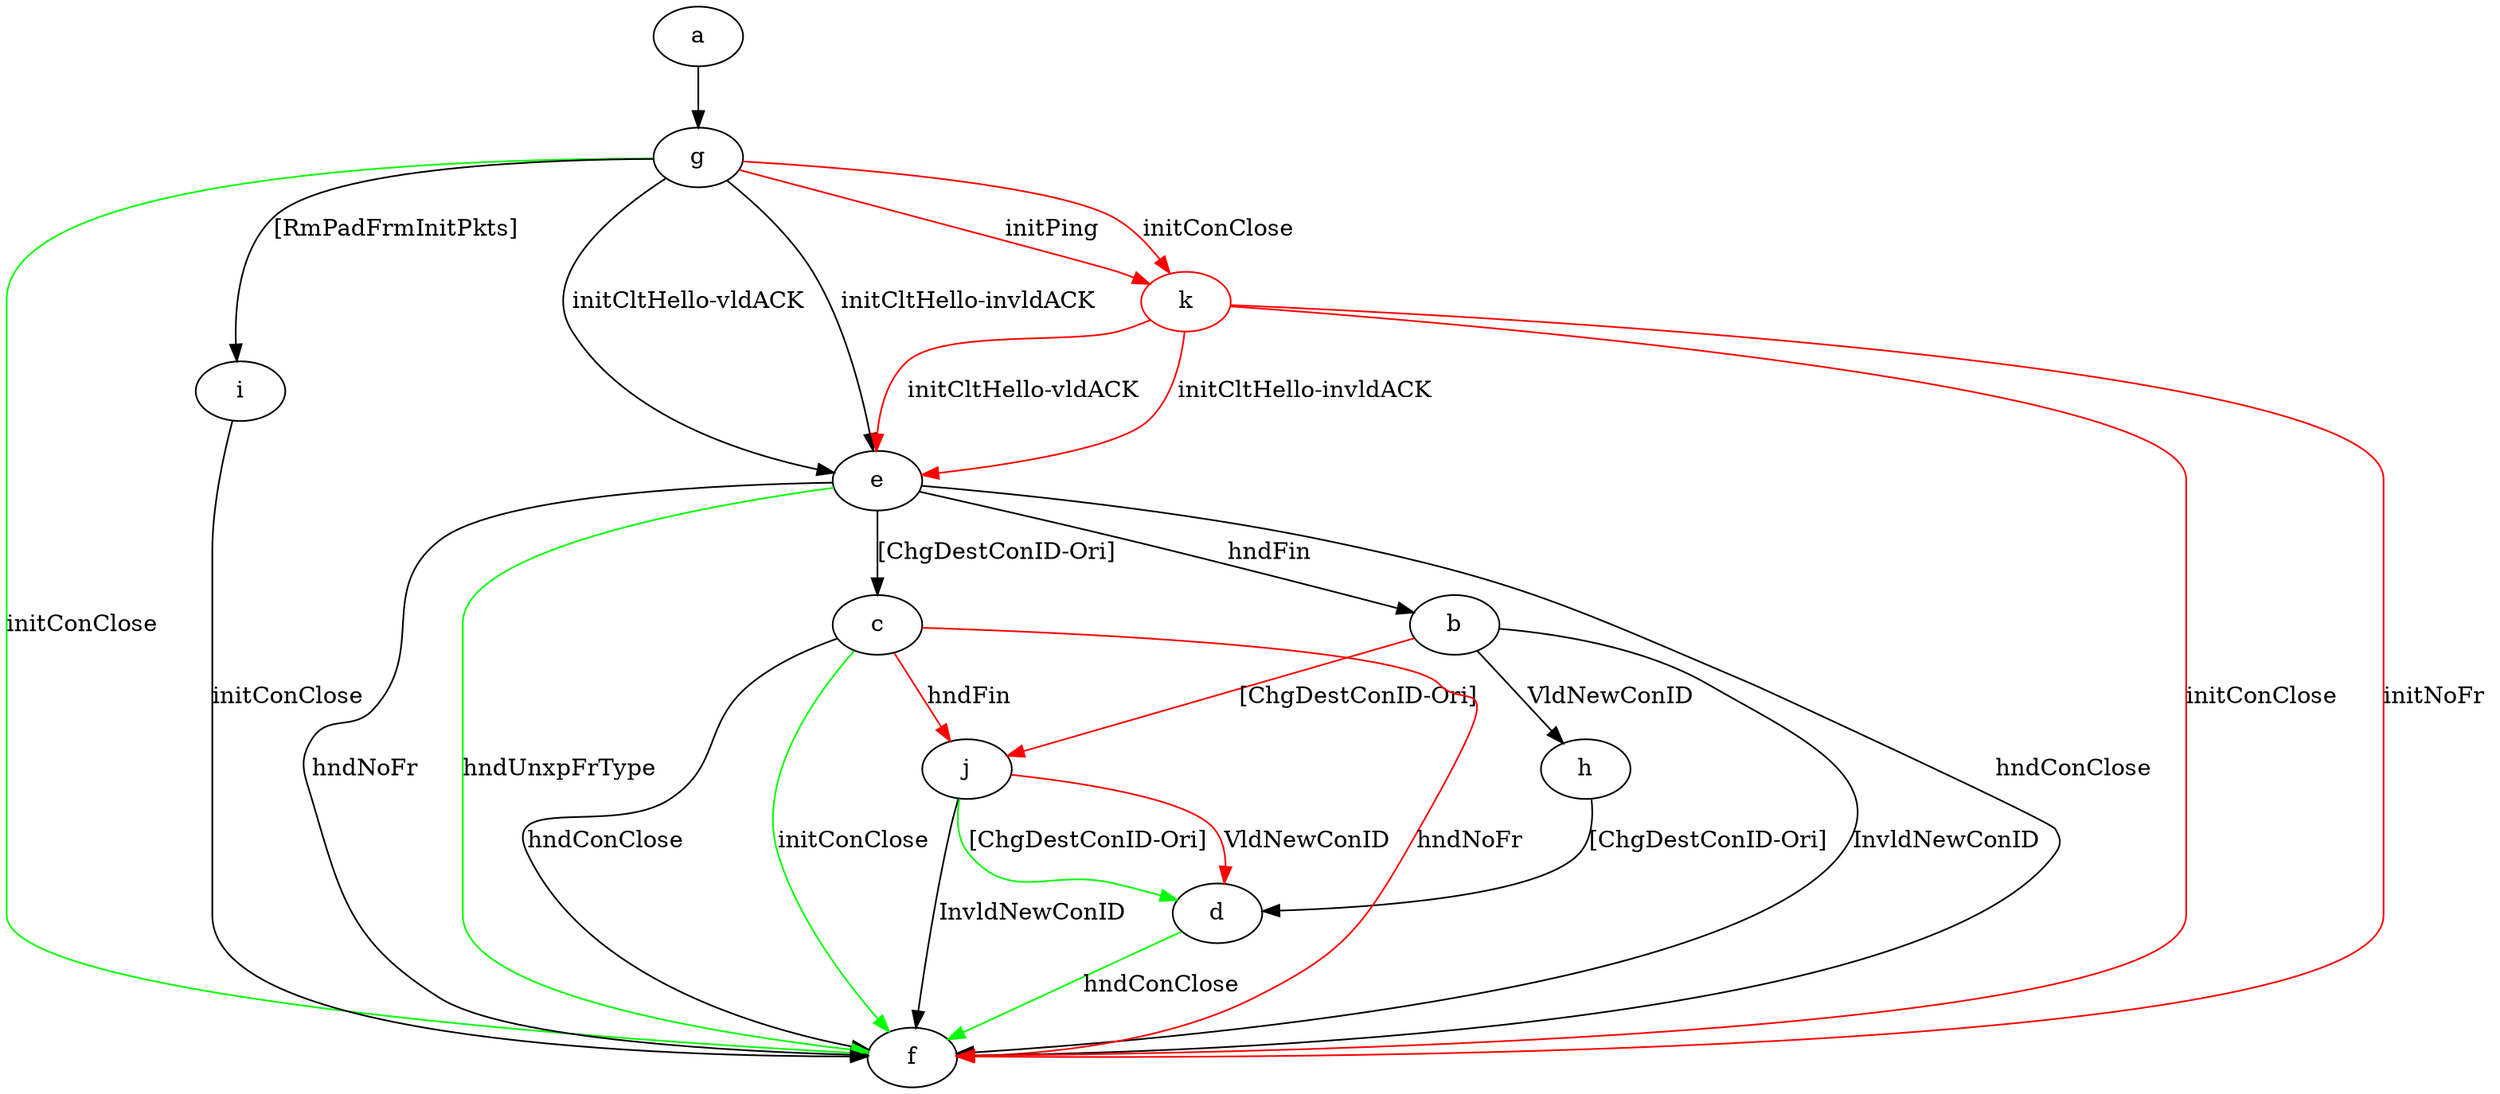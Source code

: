 digraph "" {
	a -> g	[key=0];
	b -> f	[key=0,
		label="InvldNewConID "];
	b -> h	[key=0,
		label="VldNewConID "];
	b -> j	[key=0,
		color=red,
		label="[ChgDestConID-Ori] "];
	c -> f	[key=0,
		label="hndConClose "];
	c -> f	[key=1,
		color=green,
		label="initConClose "];
	c -> f	[key=2,
		color=red,
		label="hndNoFr "];
	c -> j	[key=0,
		color=red,
		label="hndFin "];
	d -> f	[key=0,
		color=green,
		label="hndConClose "];
	e -> b	[key=0,
		label="hndFin "];
	e -> c	[key=0,
		label="[ChgDestConID-Ori] "];
	e -> f	[key=0,
		label="hndConClose "];
	e -> f	[key=1,
		label="hndNoFr "];
	e -> f	[key=2,
		color=green,
		label="hndUnxpFrType "];
	g -> e	[key=0,
		label="initCltHello-vldACK "];
	g -> e	[key=1,
		label="initCltHello-invldACK "];
	g -> f	[key=0,
		color=green,
		label="initConClose "];
	g -> i	[key=0,
		label="[RmPadFrmInitPkts] "];
	k	[color=red];
	g -> k	[key=0,
		color=red,
		label="initPing "];
	g -> k	[key=1,
		color=red,
		label="initConClose "];
	h -> d	[key=0,
		label="[ChgDestConID-Ori] "];
	i -> f	[key=0,
		label="initConClose "];
	j -> d	[key=0,
		color=green,
		label="[ChgDestConID-Ori] "];
	j -> d	[key=1,
		color=red,
		label="VldNewConID "];
	j -> f	[key=0,
		label="InvldNewConID "];
	k -> e	[key=0,
		color=red,
		label="initCltHello-vldACK "];
	k -> e	[key=1,
		color=red,
		label="initCltHello-invldACK "];
	k -> f	[key=0,
		color=red,
		label="initConClose "];
	k -> f	[key=1,
		color=red,
		label="initNoFr "];
}
